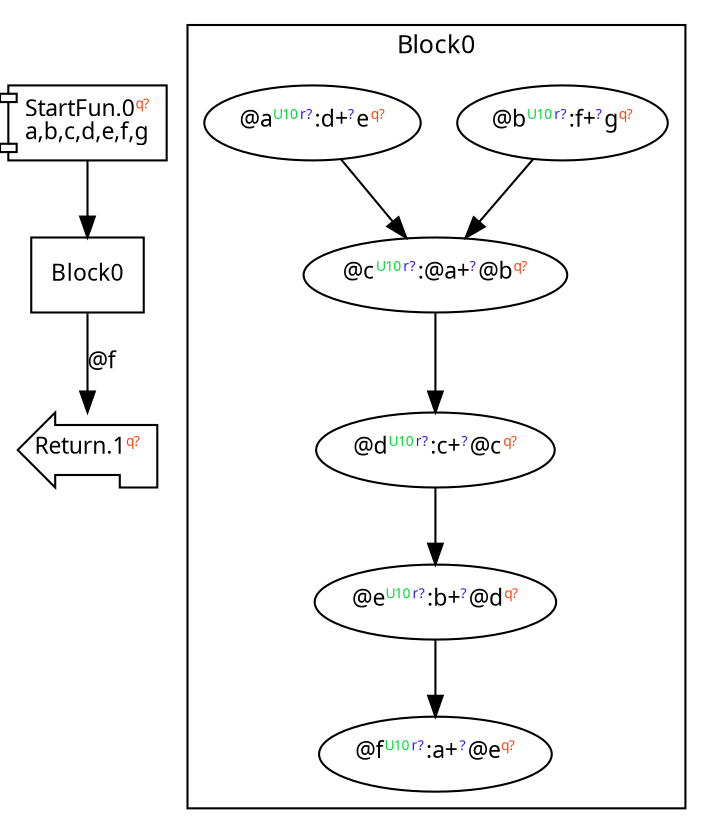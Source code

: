 digraph Program_ {
graph [fontname = "Monaco", fontsize = 12, ranksep = 0.5];
node [shape = box, fontname = "Monaco", fontsize = 11; colorscheme = pastel19];
edge [fontname = "Monaco", fontsize = 11; colorscheme = pastel19];
Jump0[label = <StartFun.0<font color="#ff4411" point-size="8"><sup>q?</sup></font><br/>a,b,c,d,e,f,g>; shape = component];
Jump0 -> Block0;
Jump1[label = <Return.1<font color="#ff4411" point-size="8"><sup>q?</sup></font>>; shape = lpromoter];
Block0 -> Jump1 [label="@f"];
Block0 [label = "Block0"];
subgraph cluster_dfg_Block0{
node [shape = oval];
label = "Block0";
ndBlock0_0 [label=<@b<font color="#00dd33" point-size="8"><sup>U10</sup></font><font color="#3311ff" point-size="8"><sup>r?</sup></font>:f+<font color="#3311ff" point-size="8"><sup>?</sup></font>g<font color="#ff4411" point-size="8"><sup>q?</sup></font>>];ndBlock0_1 [label=<@e<font color="#00dd33" point-size="8"><sup>U10</sup></font><font color="#3311ff" point-size="8"><sup>r?</sup></font>:b+<font color="#3311ff" point-size="8"><sup>?</sup></font>@d<font color="#ff4411" point-size="8"><sup>q?</sup></font>>];ndBlock0_2 [label=<@c<font color="#00dd33" point-size="8"><sup>U10</sup></font><font color="#3311ff" point-size="8"><sup>r?</sup></font>:@a+<font color="#3311ff" point-size="8"><sup>?</sup></font>@b<font color="#ff4411" point-size="8"><sup>q?</sup></font>>];ndBlock0_3 [label=<@a<font color="#00dd33" point-size="8"><sup>U10</sup></font><font color="#3311ff" point-size="8"><sup>r?</sup></font>:d+<font color="#3311ff" point-size="8"><sup>?</sup></font>e<font color="#ff4411" point-size="8"><sup>q?</sup></font>>];ndBlock0_4 [label=<@f<font color="#00dd33" point-size="8"><sup>U10</sup></font><font color="#3311ff" point-size="8"><sup>r?</sup></font>:a+<font color="#3311ff" point-size="8"><sup>?</sup></font>@e<font color="#ff4411" point-size="8"><sup>q?</sup></font>>];ndBlock0_5 [label=<@d<font color="#00dd33" point-size="8"><sup>U10</sup></font><font color="#3311ff" point-size="8"><sup>r?</sup></font>:c+<font color="#3311ff" point-size="8"><sup>?</sup></font>@c<font color="#ff4411" point-size="8"><sup>q?</sup></font>>];ndBlock0_5 -> ndBlock0_1;
ndBlock0_2 -> ndBlock0_5;
ndBlock0_0 -> ndBlock0_2;
ndBlock0_3 -> ndBlock0_2;
ndBlock0_1 -> ndBlock0_4;
}}
